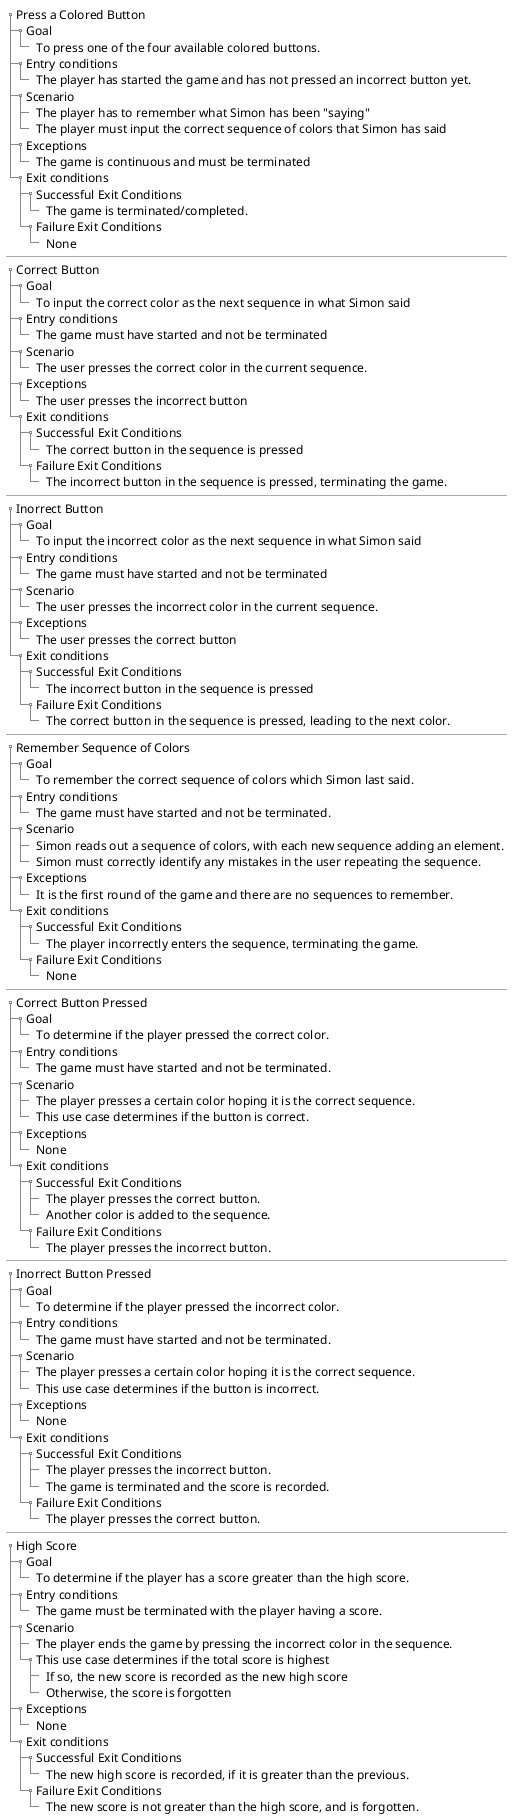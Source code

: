 @startsalt
{
{T
+ Press a Colored Button
++  Goal
+++ To press one of the four available colored buttons.
++ Entry conditions
+++ The player has started the game and has not pressed an incorrect button yet.
++ Scenario
+++ The player has to remember what Simon has been "saying"
+++ The player must input the correct sequence of colors that Simon has said
++ Exceptions
+++ The game is continuous and must be terminated
++ Exit conditions
+++ Successful Exit Conditions
++++ The game is terminated/completed.
+++ Failure Exit Conditions
++++ None
}
---
{T
+ Correct Button
++  Goal
+++ To input the correct color as the next sequence in what Simon said
++ Entry conditions
+++ The game must have started and not be terminated
++ Scenario
+++ The user presses the correct color in the current sequence.
++ Exceptions
+++ The user presses the incorrect button
++ Exit conditions
+++ Successful Exit Conditions
++++ The correct button in the sequence is pressed
+++ Failure Exit Conditions
++++ The incorrect button in the sequence is pressed, terminating the game.
}
---
{T
+ Inorrect Button
++  Goal
+++ To input the incorrect color as the next sequence in what Simon said
++ Entry conditions
+++ The game must have started and not be terminated
++ Scenario
+++ The user presses the incorrect color in the current sequence.
++ Exceptions
+++ The user presses the correct button
++ Exit conditions
+++ Successful Exit Conditions
++++ The incorrect button in the sequence is pressed
+++ Failure Exit Conditions
++++ The correct button in the sequence is pressed, leading to the next color.
}
---
{T
+ Remember Sequence of Colors
++  Goal
+++ To remember the correct sequence of colors which Simon last said.
++ Entry conditions
+++ The game must have started and not be terminated.
++ Scenario
+++ Simon reads out a sequence of colors, with each new sequence adding an element.
+++ Simon must correctly identify any mistakes in the user repeating the sequence.
++ Exceptions
+++ It is the first round of the game and there are no sequences to remember.
++ Exit conditions
+++ Successful Exit Conditions
++++ The player incorrectly enters the sequence, terminating the game.
+++ Failure Exit Conditions
++++ None
}
---
{T
+ Correct Button Pressed
++  Goal
+++ To determine if the player pressed the correct color.
++ Entry conditions
+++ The game must have started and not be terminated.
++ Scenario
+++ The player presses a certain color hoping it is the correct sequence.
+++ This use case determines if the button is correct.
++ Exceptions
+++ None
++ Exit conditions
+++ Successful Exit Conditions
++++ The player presses the correct button.
++++ Another color is added to the sequence.
+++ Failure Exit Conditions
++++ The player presses the incorrect button.
}
---
{T
+ Inorrect Button Pressed
++  Goal
+++ To determine if the player pressed the incorrect color.
++ Entry conditions
+++ The game must have started and not be terminated.
++ Scenario
+++ The player presses a certain color hoping it is the correct sequence.
+++ This use case determines if the button is incorrect.
++ Exceptions
+++ None
++ Exit conditions
+++ Successful Exit Conditions
++++ The player presses the incorrect button.
++++ The game is terminated and the score is recorded.
+++ Failure Exit Conditions
++++ The player presses the correct button.
}
---
{T
+ High Score
++  Goal
+++ To determine if the player has a score greater than the high score.
++ Entry conditions
+++ The game must be terminated with the player having a score.
++ Scenario
+++ The player ends the game by pressing the incorrect color in the sequence.
+++ This use case determines if the total score is highest
++++ If so, the new score is recorded as the new high score
++++ Otherwise, the score is forgotten
++ Exceptions
+++ None
++ Exit conditions
+++ Successful Exit Conditions
++++ The new high score is recorded, if it is greater than the previous.
+++ Failure Exit Conditions
++++ The new score is not greater than the high score, and is forgotten.
}

}
@endsalt